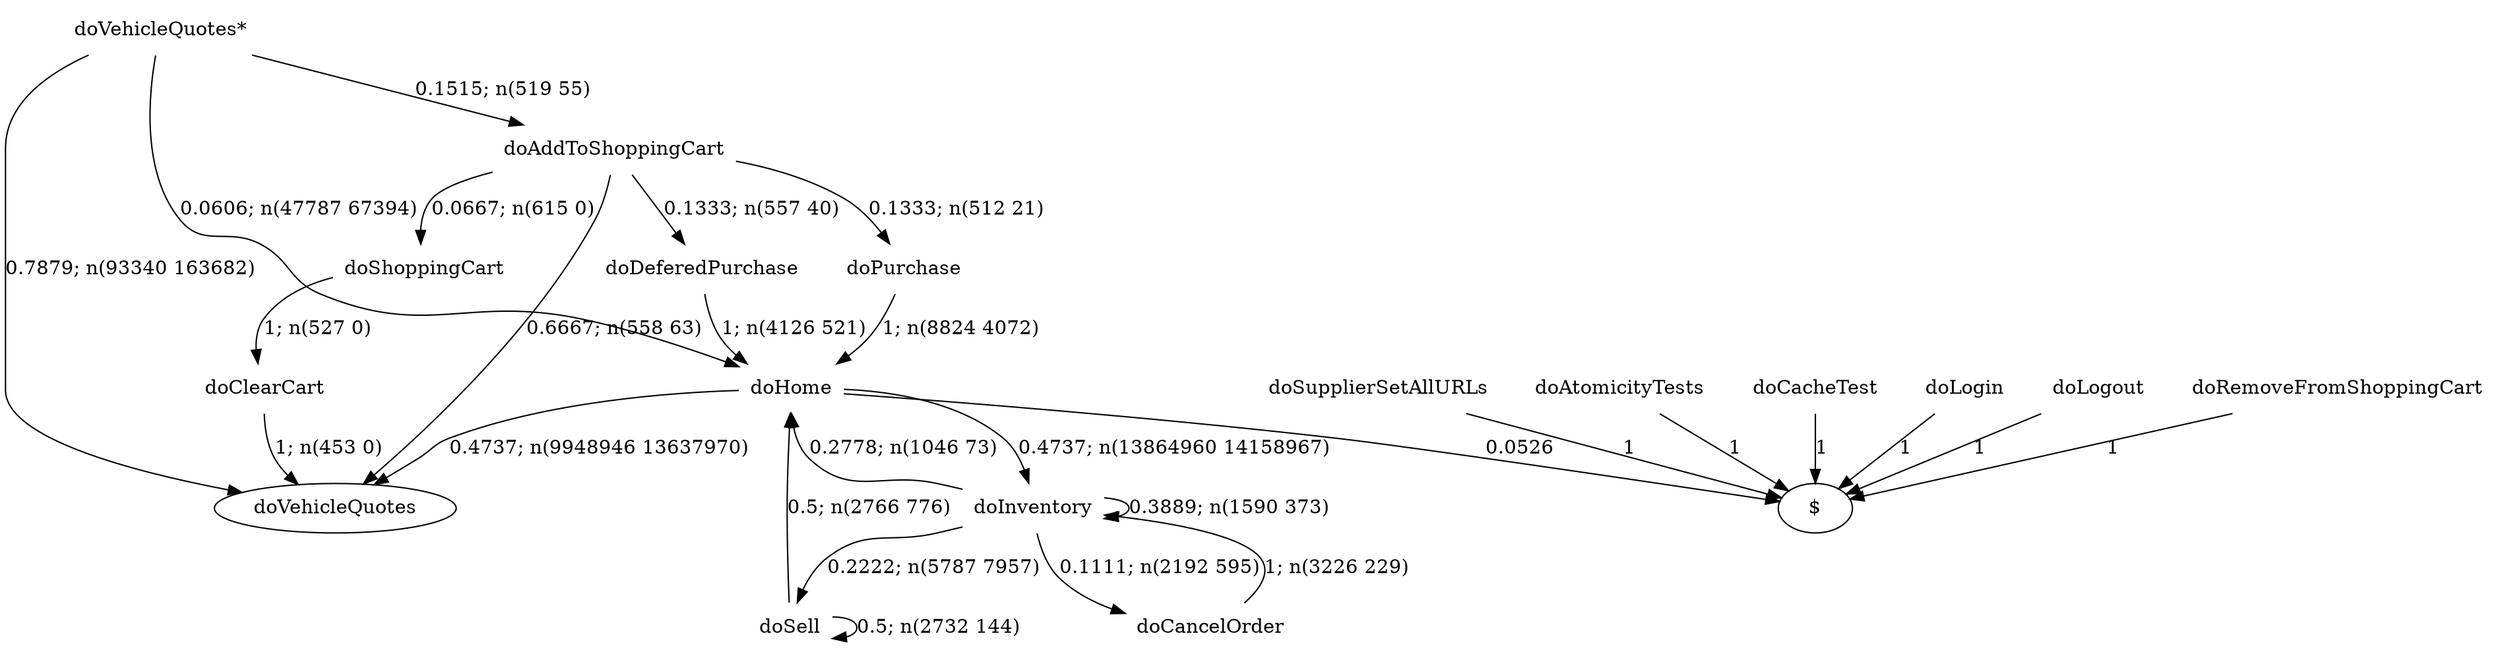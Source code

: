 digraph G {"doVehicleQuotes*" [label="doVehicleQuotes*",shape=none];"doSupplierSetAllURLs" [label="doSupplierSetAllURLs",shape=none];"doAtomicityTests" [label="doAtomicityTests",shape=none];"doCacheTest" [label="doCacheTest",shape=none];"doLogin" [label="doLogin",shape=none];"doAddToShoppingCart" [label="doAddToShoppingCart",shape=none];"doDeferedPurchase" [label="doDeferedPurchase",shape=none];"doHome" [label="doHome",shape=none];"doShoppingCart" [label="doShoppingCart",shape=none];"doClearCart" [label="doClearCart",shape=none];"doPurchase" [label="doPurchase",shape=none];"doInventory" [label="doInventory",shape=none];"doSell" [label="doSell",shape=none];"doLogout" [label="doLogout",shape=none];"doCancelOrder" [label="doCancelOrder",shape=none];"doRemoveFromShoppingCart" [label="doRemoveFromShoppingCart",shape=none];"doVehicleQuotes*"->"doVehicleQuotes" [style=solid,label="0.7879; n(93340 163682)"];"doVehicleQuotes*"->"doAddToShoppingCart" [style=solid,label="0.1515; n(519 55)"];"doVehicleQuotes*"->"doHome" [style=solid,label="0.0606; n(47787 67394)"];"doSupplierSetAllURLs"->"$" [style=solid,label="1"];"doAtomicityTests"->"$" [style=solid,label="1"];"doCacheTest"->"$" [style=solid,label="1"];"doLogin"->"$" [style=solid,label="1"];"doAddToShoppingCart"->"doVehicleQuotes" [style=solid,label="0.6667; n(558 63)"];"doAddToShoppingCart"->"doDeferedPurchase" [style=solid,label="0.1333; n(557 40)"];"doAddToShoppingCart"->"doShoppingCart" [style=solid,label="0.0667; n(615 0)"];"doAddToShoppingCart"->"doPurchase" [style=solid,label="0.1333; n(512 21)"];"doDeferedPurchase"->"doHome" [style=solid,label="1; n(4126 521)"];"doHome"->"doVehicleQuotes" [style=solid,label="0.4737; n(9948946 13637970)"];"doHome"->"doInventory" [style=solid,label="0.4737; n(13864960 14158967)"];"doHome"->"$" [style=solid,label="0.0526"];"doShoppingCart"->"doClearCart" [style=solid,label="1; n(527 0)"];"doClearCart"->"doVehicleQuotes" [style=solid,label="1; n(453 0)"];"doPurchase"->"doHome" [style=solid,label="1; n(8824 4072)"];"doInventory"->"doHome" [style=solid,label="0.2778; n(1046 73)"];"doInventory"->"doInventory" [style=solid,label="0.3889; n(1590 373)"];"doInventory"->"doSell" [style=solid,label="0.2222; n(5787 7957)"];"doInventory"->"doCancelOrder" [style=solid,label="0.1111; n(2192 595)"];"doSell"->"doHome" [style=solid,label="0.5; n(2766 776)"];"doSell"->"doSell" [style=solid,label="0.5; n(2732 144)"];"doLogout"->"$" [style=solid,label="1"];"doCancelOrder"->"doInventory" [style=solid,label="1; n(3226 229)"];"doRemoveFromShoppingCart"->"$" [style=solid,label="1"];}